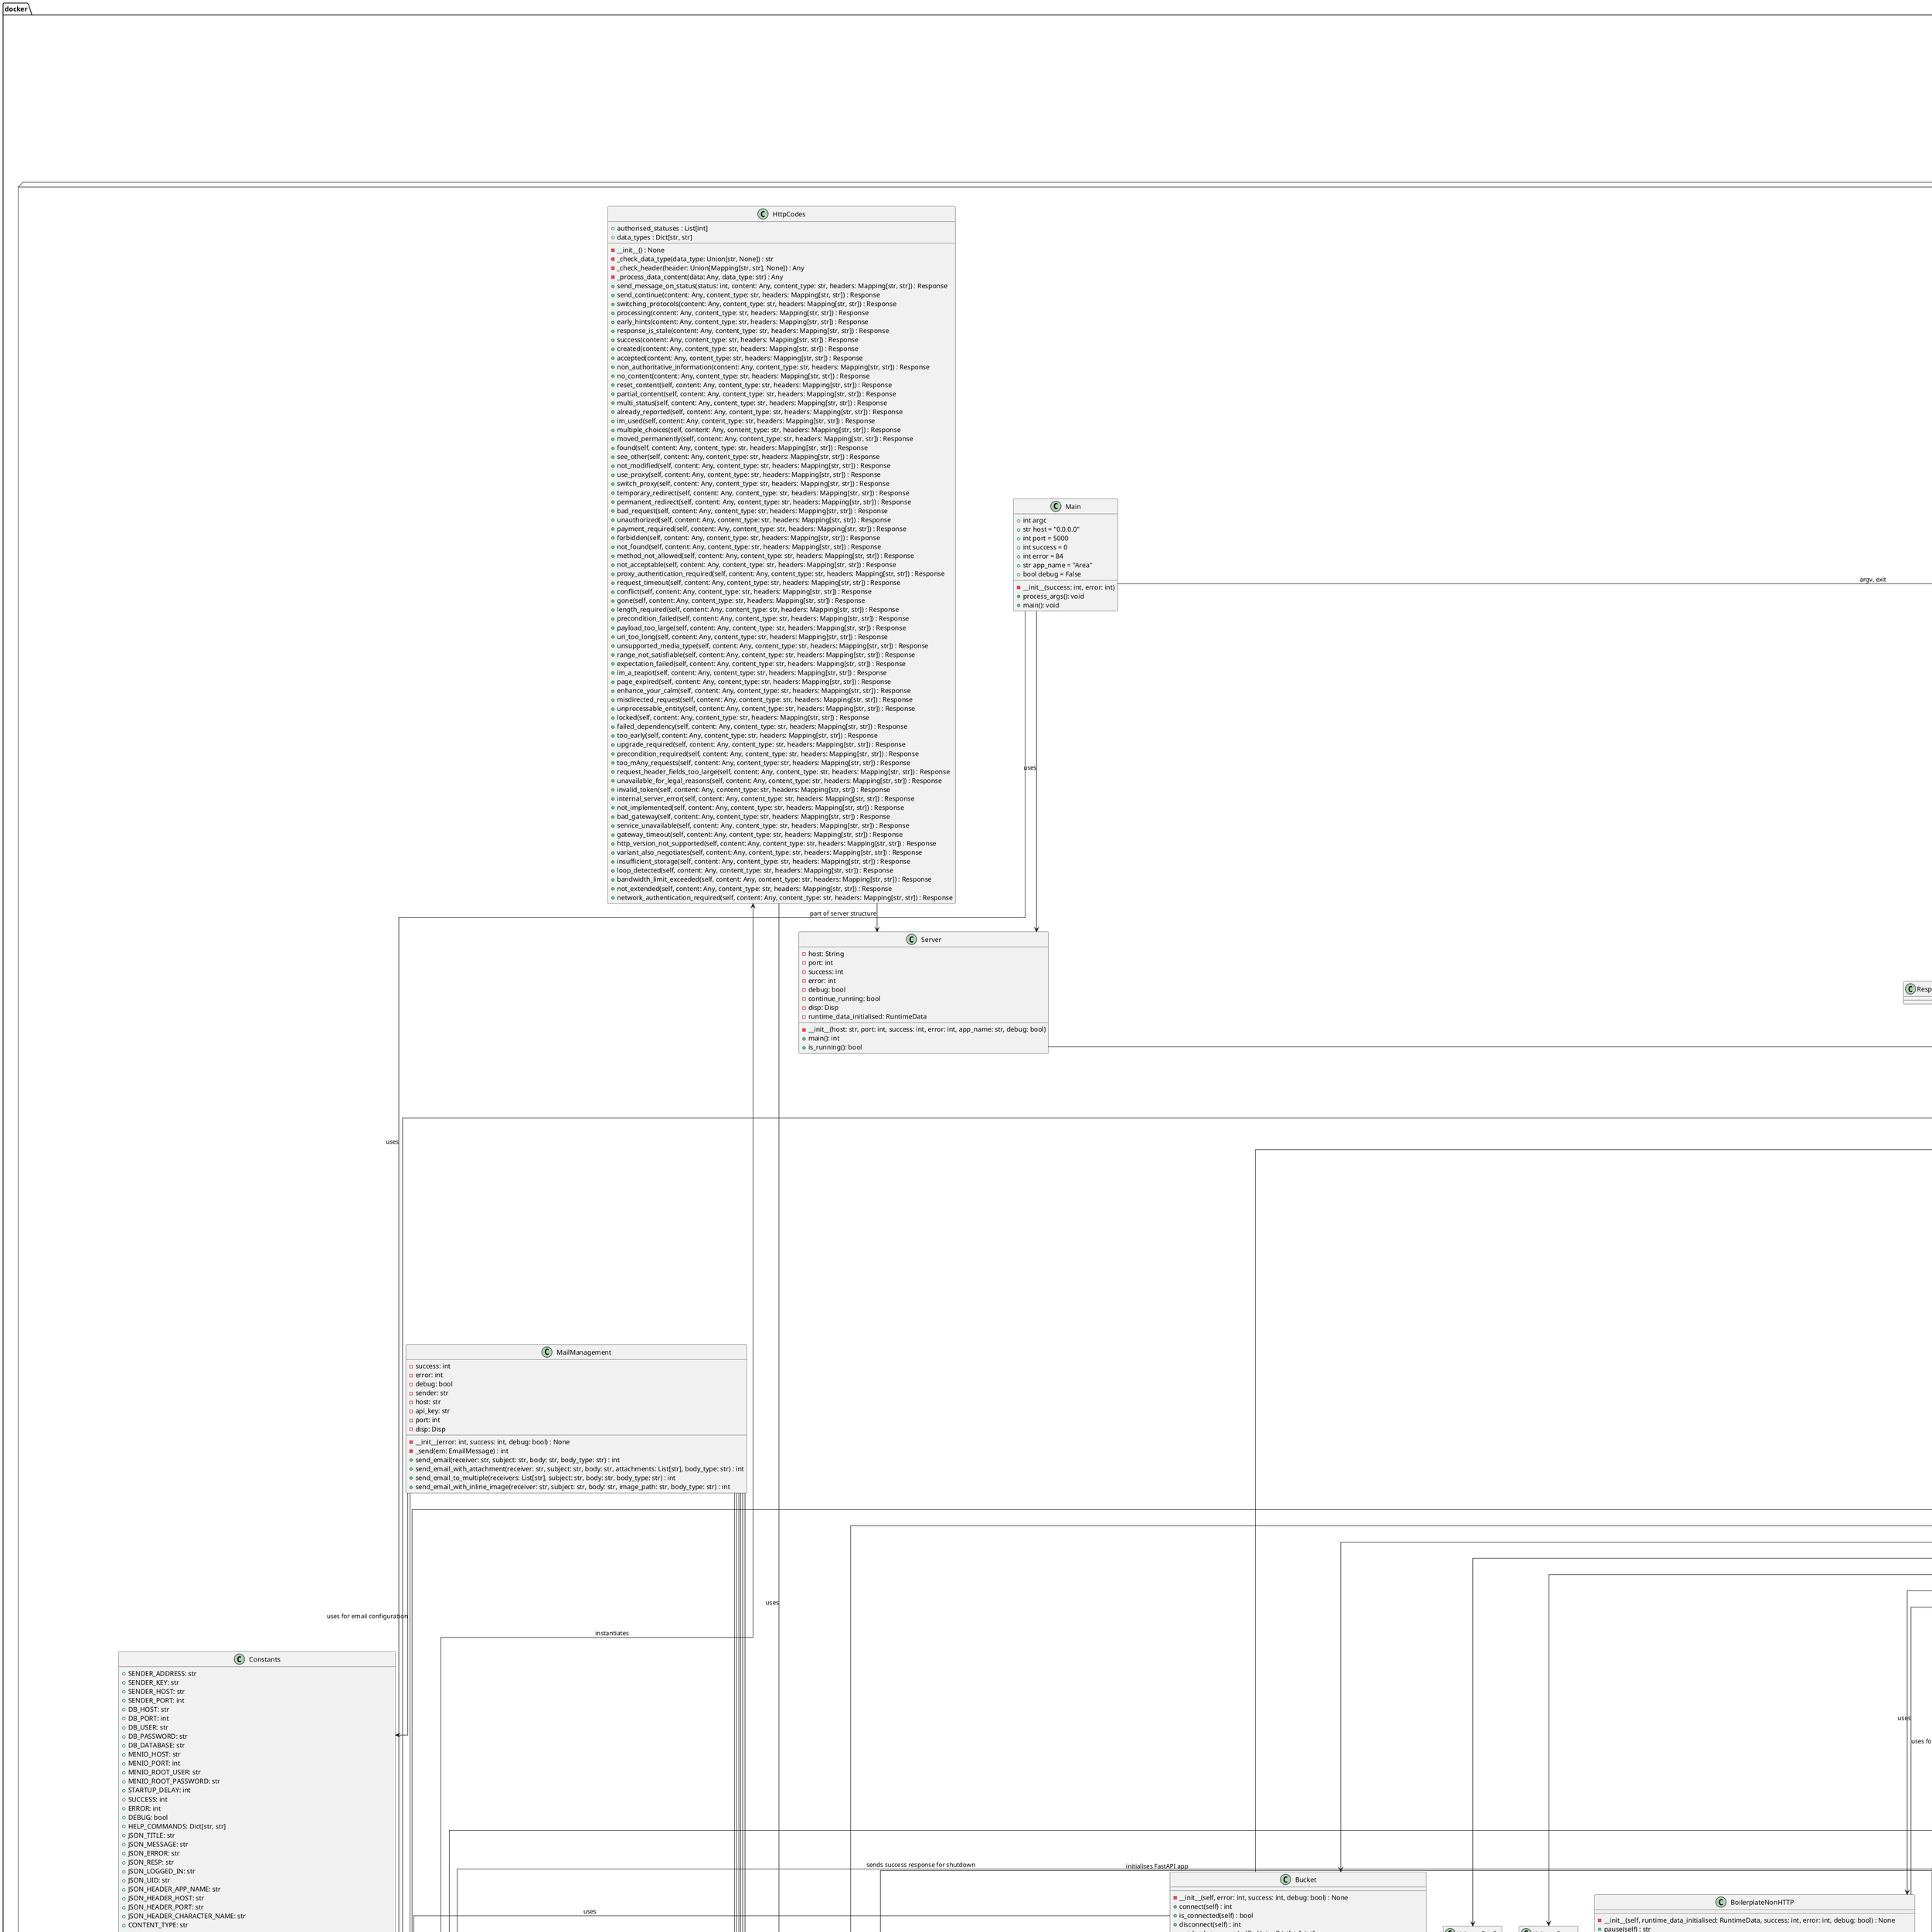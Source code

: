 @startuml main

allow_mixing
skinparam linetype ortho

namespace docker {
    
    node "minio (S3 Bucket)" as minio {
        entity "S3 Bucket: image-storage" {
            entity "Image files"
            entity "Metadata"
        }
    }
    
    node "maria-db (Database)" as mariadb {
        entity "Actions" as actions {
            +id : bigint [PK]
            --
            name : varchar(400) [UNIQUE]
            trigger : mediumtext
            consequences : mediumtext
            author : bigint [FK -> Users.id]
            tags : longtext
        }

        entity "Services" as services {
            +id : bigint [PK]
            --
            name : varchar(200) [UNIQUE]
            url : varchar(2048) [UNIQUE, HASH]
            key : varchar(1024)
            Categorie : varchar(200)
            frequency : bigint
            type : varchar(200)
            tags : longtext
            created_at : datetime
        }

        entity "UserServices" as userservices {
            +id : bigint [PK]
            --
            user_id : bigint [FK -> Users.id]
            service_id : bigint [FK -> Services.id]
            area_id : bigint [FK -> Actions.id]
        }

        entity "Users" as users {
            +id : bigint [PK]
            --
            username : varchar(200)
            email : varchar(320) [UNIQUE]
            password : varchar(1000)
            method : varchar(200)
        }

        ' Relationships
        actions ||--o{ userservices : "Referenced by"
        services ||--o{ userservices : "Referenced by"
        users ||--o{ userservices : "Referenced by"
        users ||--o{ actions : "Author"
    }

    node "server (Backend Server)" as server {
        !define ENV <.env>
        !define TOML <config.toml>

        ' Main class to bootstrap the server in standalone mode
        class Main {
            +int argc
            +str host = "0.0.0.0"
            +int port = 5000
            +int success = 0
            +int error = 84
            +str app_name = "Area"
            +bool debug = False

            -__init__(success: int, error: int)
            +process_args(): void
            +main(): void
        }

        ' Server class used to initialize and run the server
        class Server {
            - host: String
            - port: int
            - success: int
            - error: int
            - debug: bool
            - continue_running: bool
            - disp: Disp
            - runtime_data_initialised: RuntimeData
            -__init__(host: str, port: int, success: int, error: int, app_name: str, debug: bool)
            +main(): int
            +is_running(): bool
        }

        ' The Http Codes class
        class HttpCodes {
            +authorised_statuses : List[int]
            +data_types : Dict[str, str]

            -__init__() : None
            -_check_data_type(data_type: Union[str, None]) : str
            -_check_header(header: Union[Mapping[str, str], None]) : Any
            -_process_data_content(data: Any, data_type: str) : Any
            +send_message_on_status(status: int, content: Any, content_type: str, headers: Mapping[str, str]) : Response
            +send_continue(content: Any, content_type: str, headers: Mapping[str, str]) : Response
            +switching_protocols(content: Any, content_type: str, headers: Mapping[str, str]) : Response
            +processing(content: Any, content_type: str, headers: Mapping[str, str]) : Response
            +early_hints(content: Any, content_type: str, headers: Mapping[str, str]) : Response
            +response_is_stale(content: Any, content_type: str, headers: Mapping[str, str]) : Response
            +success(content: Any, content_type: str, headers: Mapping[str, str]) : Response
            +created(content: Any, content_type: str, headers: Mapping[str, str]) : Response
            +accepted(content: Any, content_type: str, headers: Mapping[str, str]) : Response
            +non_authoritative_information(content: Any, content_type: str, headers: Mapping[str, str]) : Response
            +no_content(content: Any, content_type: str, headers: Mapping[str, str]) : Response
            +reset_content(self, content: Any, content_type: str, headers: Mapping[str, str]) : Response
            +partial_content(self, content: Any, content_type: str, headers: Mapping[str, str]) : Response
            +multi_status(self, content: Any, content_type: str, headers: Mapping[str, str]) : Response
            +already_reported(self, content: Any, content_type: str, headers: Mapping[str, str]) : Response
            +im_used(self, content: Any, content_type: str, headers: Mapping[str, str]) : Response
            +multiple_choices(self, content: Any, content_type: str, headers: Mapping[str, str]) : Response
            +moved_permanently(self, content: Any, content_type: str, headers: Mapping[str, str]) : Response
            +found(self, content: Any, content_type: str, headers: Mapping[str, str]) : Response
            +see_other(self, content: Any, content_type: str, headers: Mapping[str, str]) : Response
            +not_modified(self, content: Any, content_type: str, headers: Mapping[str, str]) : Response
            +use_proxy(self, content: Any, content_type: str, headers: Mapping[str, str]) : Response
            +switch_proxy(self, content: Any, content_type: str, headers: Mapping[str, str]) : Response
            +temporary_redirect(self, content: Any, content_type: str, headers: Mapping[str, str]) : Response
            +permanent_redirect(self, content: Any, content_type: str, headers: Mapping[str, str]) : Response
            +bad_request(self, content: Any, content_type: str, headers: Mapping[str, str]) : Response
            +unauthorized(self, content: Any, content_type: str, headers: Mapping[str, str]) : Response
            +payment_required(self, content: Any, content_type: str, headers: Mapping[str, str]) : Response
            +forbidden(self, content: Any, content_type: str, headers: Mapping[str, str]) : Response
            +not_found(self, content: Any, content_type: str, headers: Mapping[str, str]) : Response
            +method_not_allowed(self, content: Any, content_type: str, headers: Mapping[str, str]) : Response
            +not_acceptable(self, content: Any, content_type: str, headers: Mapping[str, str]) : Response
            +proxy_authentication_required(self, content: Any, content_type: str, headers: Mapping[str, str]) : Response
            +request_timeout(self, content: Any, content_type: str, headers: Mapping[str, str]) : Response
            +conflict(self, content: Any, content_type: str, headers: Mapping[str, str]) : Response
            +gone(self, content: Any, content_type: str, headers: Mapping[str, str]) : Response
            +length_required(self, content: Any, content_type: str, headers: Mapping[str, str]) : Response
            +precondition_failed(self, content: Any, content_type: str, headers: Mapping[str, str]) : Response
            +payload_too_large(self, content: Any, content_type: str, headers: Mapping[str, str]) : Response
            +uri_too_long(self, content: Any, content_type: str, headers: Mapping[str, str]) : Response
            +unsupported_media_type(self, content: Any, content_type: str, headers: Mapping[str, str]) : Response
            +range_not_satisfiable(self, content: Any, content_type: str, headers: Mapping[str, str]) : Response
            +expectation_failed(self, content: Any, content_type: str, headers: Mapping[str, str]) : Response
            +im_a_teapot(self, content: Any, content_type: str, headers: Mapping[str, str]) : Response
            +page_expired(self, content: Any, content_type: str, headers: Mapping[str, str]) : Response
            +enhance_your_calm(self, content: Any, content_type: str, headers: Mapping[str, str]) : Response
            +misdirected_request(self, content: Any, content_type: str, headers: Mapping[str, str]) : Response
            +unprocessable_entity(self, content: Any, content_type: str, headers: Mapping[str, str]) : Response
            +locked(self, content: Any, content_type: str, headers: Mapping[str, str]) : Response
            +failed_dependency(self, content: Any, content_type: str, headers: Mapping[str, str]) : Response
            +too_early(self, content: Any, content_type: str, headers: Mapping[str, str]) : Response
            +upgrade_required(self, content: Any, content_type: str, headers: Mapping[str, str]) : Response
            +precondition_required(self, content: Any, content_type: str, headers: Mapping[str, str]) : Response
            +too_mAny_requests(self, content: Any, content_type: str, headers: Mapping[str, str]) : Response
            +request_header_fields_too_large(self, content: Any, content_type: str, headers: Mapping[str, str]) : Response
            +unavailable_for_legal_reasons(self, content: Any, content_type: str, headers: Mapping[str, str]) : Response
            +invalid_token(self, content: Any, content_type: str, headers: Mapping[str, str]) : Response
            +internal_server_error(self, content: Any, content_type: str, headers: Mapping[str, str]) : Response
            +not_implemented(self, content: Any, content_type: str, headers: Mapping[str, str]) : Response
            +bad_gateway(self, content: Any, content_type: str, headers: Mapping[str, str]) : Response
            +service_unavailable(self, content: Any, content_type: str, headers: Mapping[str, str]) : Response
            +gateway_timeout(self, content: Any, content_type: str, headers: Mapping[str, str]) : Response
            +http_version_not_supported(self, content: Any, content_type: str, headers: Mapping[str, str]) : Response
            +variant_also_negotiates(self, content: Any, content_type: str, headers: Mapping[str, str]) : Response
            +insufficient_storage(self, content: Any, content_type: str, headers: Mapping[str, str]) : Response
            +loop_detected(self, content: Any, content_type: str, headers: Mapping[str, str]) : Response
            +bandwidth_limit_exceeded(self, content: Any, content_type: str, headers: Mapping[str, str]) : Response
            +not_extended(self, content: Any, content_type: str, headers: Mapping[str, str]) : Response
            +network_authentication_required(self, content: Any, content_type: str, headers: Mapping[str, str]) : Response
        }

        class PasswordHandling {
            -debug : bool
            -success : int
            -error : int
            -salt_rounds : int
            -disp : Disp

            -__init__(error: int, success: int, debug: bool) : None
            +hash_password(password: str) : str
            +check_password(password: str, password_hash: bytes) : bool
        }

        ' Define the ServerPaths class and its attributes/methods
        class ServerPaths {
            -runtime_data_initialised: RuntimeData
            -success: int
            -error: int
            -routes: List[Dict[str, Any]]
            -debug: bool
            -disp: Disp

            -__init__(runtime_data: RuntimeData, success: int, error: int, debug: bool) : None
            +add_path(path: str, endpoint: object, method: Union[str, List[str]]) : int
            +load_default_paths_initialised() : None
            +inject_routes() : None
        }

        ' Define the ServerManagement class
        class ServerManagement {
            -runtime_data_initialised: RuntimeData
            -error: int
            -success: int
            -debug: bool
            -disp: Disp

            -__init__(runtime_data: RuntimeData, error: int, success: int, debug: bool) : None
            -__del__() : None
            +is_server_alive() : bool
            +is_server_running() : bool
            +shutdown() : Response
            +initialise_classes() : None
        }

        class Endpoints {
            -__init__(runtime_data: RuntimeData, success: int, error: int, debug: bool)
            +my_test_component() : Response
            +get_welcome(request: Request) : Response
            +post_login(request: Request) : Response
            +put_register(request: Request) : Response
            +get_s3_bucket_names(request: Request) : Response
            +get_table(request: Request) : Response
            +post_stop_server(request: Request) : Response
        }

        class RuntimeData {
            +const: CONST
            +host: str
            +port: int
            +error: int
            +success: int
            +app_name: str
            +user_data: Dict[Dict[str, Any]]
            +app: FastAPI
            +database_link: SQL
            +bucket_link: Bucket
            +json_header: Dict[str, Any]
            +config: uvicorn.Config
            +server: uvicorn.Server
            +server_running: bool
            +continue_running: bool
            +thread_cache_continue: bool
            +server_management_initialised: ServerManagement
            +boilerplate_responses_initialised: BoilerplateResponses
            +boilerplate_incoming_initialised: BoilerplateIncoming
            +boilerplate_non_http_initialised: BoilerplateNonHTTP
            +paths_initialised: ServerPaths
            +endpoints_initialised: Endpoints
        }

        class Constants {
            -_get_environement_variable(environement: dotenv, variable_name: str) : str
            -_get_toml_variable(toml_conf: dict, section: str, key: str, default: Union[str, None]) : str
            +SENDER_ADDRESS: str
            +SENDER_KEY: str
            +SENDER_HOST: str
            +SENDER_PORT: int
            +DB_HOST: str
            +DB_PORT: int
            +DB_USER: str
            +DB_PASSWORD: str
            +DB_DATABASE: str
            +MINIO_HOST: str
            +MINIO_PORT: int
            +MINIO_ROOT_USER: str
            +MINIO_ROOT_PASSWORD: str
            +STARTUP_DELAY: int
            +SUCCESS: int
            +ERROR: int
            +DEBUG: bool
            +HELP_COMMANDS: Dict[str, str]
            +JSON_TITLE: str
            +JSON_MESSAGE: str
            +JSON_ERROR: str
            +JSON_RESP: str
            +JSON_LOGGED_IN: str
            +JSON_UID: str
            +JSON_HEADER_APP_NAME: str
            +JSON_HEADER_HOST: str
            +JSON_HEADER_PORT: str
            +JSON_HEADER_CHARACTER_NAME: str
            +CONTENT_TYPE: str
            +CHAR_NODE_KEY: str
            +CHAR_ACTIVE_KEY: str
            +CHAR_NAME_KEY: str
            +CHAR_UID_KEY: str
            +USERNAME_INDEX_DB: int
            +PASSWORD_INDEX_DB: int
            +FIRSTNAME_INDEX_DB: int
            +LASTNAME_INDEX_DB: int
            +BIRTHDAY_INDEX_DB: int
            +GENDER_INDEX_DB: int
            +ROLE_INDEX_DB: int
            +UD_USERNAME_KEY: str
            +UD_FIRSTNAME_KEY: str
            +UD_LASTNAME_KEY: str
            +UD_BIRTHDAY_KEY: str
            +UD_GENDER_KEY: str
            +UD_ROLE_KEY: str
            +UD_ADMIN_KEY: str
            +UD_LOGIN_TIME_KEY: str
            +UD_LOGGED_IN_KEY: str
            +PATH_KEY: str
            +ENDPOINT_KEY: str
            +METHOD_KEY: str
            +ALLOWED_METHODS: List[str]
            +REQUEST_TOKEN_KEY: str
            +REQUEST_BEARER_KEY: str
            +THREAD_CACHE_REFRESH_DELAY: int
            +UA_TOKEN_LIFESPAN: int
            +UA_EMAIL_KEY: str
            +UA_LIFESPAN_KEY: str
        }

        class RuntimeData {
            - host: String
            - port: int
            - app_name: String
            - server_management_initialised: ServerManagement
            - boilerplate_responses_initialised: BoilerplateResponses
            - boilerplate_incoming_initialised: BoilerplateIncoming
            - boilerplate_non_http_initialised: BoilerplateNonHTTP
            - paths_initialised: ServerPaths
            - database_link: SQL
            - bucket_link: Bucket
            - endpoints_initialised: Endpoints
        }

        class ServerManagement {
            + initialise_classes()
            + is_server_running(): bool
        }

        class RuntimeData {
            +app: FastAPI
            +host: str
            +port: int
            +config: Config
            +server: Server
            +continue_running: bool
            +database_link: DatabaseLink
            +bucket_link: BucketLink
            +boilerplate_responses_initialised: BoilerplateResponses
            +json_header: dict
        }

        class MailManagement {
            -success: int
            -error: int
            -debug: bool
            -sender: str
            -host: str
            -api_key: str
            -port: int
            -disp: Disp

            -__init__(error: int, success: int, debug: bool) : None
            -_send(em: EmailMessage) : int
            +send_email(receiver: str, subject: str, body: str, body_type: str) : int
            +send_email_with_attachment(receiver: str, subject: str, body: str, attachments: List[str], body_type: str) : int
            +send_email_to_multiple(receivers: List[str], subject: str, body: str, body_type: str) : int
            +send_email_with_inline_image(receiver: str, subject: str, body: str, image_path: str, body_type: str) : int
        }

        class BoilerplateNonHTTP {
            -__init__(self, runtime_data_initialised: RuntimeData, success: int, error: int, debug: bool) : None
            +pause(self) : str
            +set_lifespan(self, seconds:int) : datetime
            +generate_token(self) : str
            +server_show_item_content(self, function_name: str, item_name: str, item: object, show: bool) : None
            +check_date(self, date: str) : bool
            +check_database_health(self) : None
        }

        class BoilerplateResponses {
            -__init__(self, runtime_data: RuntimeData, debug: bool = False) : None
            +build_response_body(self, title: str, message: str, resp: Any, token: Union[str, None], error: bool) : Dict[str, Any]
            +invalid_token(self, title: str) : Response
            +not_logged_in(self, title: str) : Response
            +login_failed(self, title: str) : Response
            +insuffisant_rights(self, title: str, token: str) : Response
        }

        class BoilerplateIncoming {
            -__init__(self, runtime_data: RuntimeData, error: int, success: int, debug: bool) -> None
            +token_correct(self, request: Request) : bool
            +logged_in(self, request: Request) : bool
            +log_user_in(self, email: str) : Dict[str, Any]
            +get_token_if_present(self, request: Request) : Union[str, None]
            +async get_body(self, request: Request) : Dict[str, Any]
            +log_user_out(self, token: str) : Dict[str, Any]
        }

        class Injection {
            -__init__(self, error: int , success: int, debug: bool) : None
            -_perror(self, string: str) : None
            -_is_base64(self, string: str) : bool
            +check_if_symbol_sql_injection(self, string: Union[str, List[str]]) : bool
            +check_if_command_sql_injection(self, string: Union[str, List[str]]) : bool
            +check_if_logic_gate_sql_injection(self, string: Union[str, List[str]]) : bool
            +check_if_symbol_and_command_injection(self, string: Union[str, List[str]]) : bool
            +check_if_symbol_and_logic_gate_injection(self, string: Union[str, List[str]]) : bool
            +check_if_command_and_logic_gate_injection(self, string: Union[str, List[str]]) : bool
            +check_if_sql_injection(self, string: Union[str, List[str]]) : bool
            +check_if_injections_in_strings(self, array_of_strings: Union[str, List[str], List[List[str]]]) : bool
            +run_test(self, title: str, array: List[str], function: object, expected_response: bool, global_status: int) : int
            +test_injection_class(self) -> int
        }

        class SQL {
            -__init__(self, url: str, port: int, username: str, password: str, db_name: str, success: int, error: int, debug: bool) : None
            -_save(self) : int
            -__del__(self) : None
            -_reconnect(self) : None
            -_get_correct_now_value(self) : str
            -_check_sql_cell(self, cell: str) : str
            -_protect_sql_cell(self, cell: str) : str
            -_get_correct_current_date_value(self) : str
            -_compile_update_line(self, line: List, column: List, column_length) : str
            -_run_editing_command(self, sql_query: str, table: str, action_type: str = "update") : int
            -_process_sql_line(self, line: List[str], column: List[str], column_length: int = (-1)) : str
            -_beautify_table(self, column_names: List[str], table_content: List[List[Any]]) : Union[List[Dict[str, Any]], int]
            +is_connected(self) : bool
            +get_table_names(self) : List[str]
            +describe_table(self, table: str) : List[Any]
            +get_table_column_names(self, table_name: str) : Union[List[str], int]
            +connect_to_db(self, username: str, password: str, db_name: str) : None
            +insert_data_into_table(self, table: str, data: Union[List[List[str]], List[str]], column: Union[List[str], None]) : int
            +get_data_from_table(self, table: str, column: Union[str, List[str]], where: Union[str, List[str]], beautify: bool) : Union[int, List[Dict[str, Any]]]
            +get_table_size(self, table: str, column: Union[str, List[str]], where: Union[str, List[str]]) : Union[int]
            +update_data_in_table(self, table: str, data: List[str], column: List, where: Union[str, List[str]]) : int
            +insert_or_update_data_into_table(self, table: str, data: Union[List[List[str]], List[str]], column: Union[List[str], None]) : int
            +remove_data_from_table(self, table: str, where: Union[str, List[str]]) : int
            +disconnect_db(self) : int
        }

        class Bucket {
            -__init__(self, error: int, success: int, debug: bool) : None
            +connect(self) : int
            +is_connected(self) : bool
            +disconnect(self) : int
            +get_bucket_names(self) : Union[List[str], int]
            +create_bucket(self, bucket_name: str) : int
            +upload_file(self, bucket_name: str, file_path: str, key_name: Optional[str]) : int
            +download_file(self, bucket_name: str, key_name: str, destination_path: str) : int
            +delete_file(self, bucket_name: str, key_name: str) : int
            +delete_bucket(self, bucket_name: str) : int
            +get_bucket_files(self, bucket_name: str) : Union[List[str], int]
            +get_bucket_file(self, bucket_name: str, key_name: str) : Union[Dict[str, Any], int]
        }

        ' Define the components module
        package "components" {
            class re <<imported>>
            class HCI <<imported>>
            class uuid <<imported>>
            class boto3 <<imported>>
            class CONST <<imported>>
            class IDISP <<imported>>
            class base64 <<imported>>
            class mariadb <<imported>>
            class datetime <<imported>>
            class timedelta <<imported>>
            class TOMLConfig <<imported>>
            package botocore {
                class client <<imported>>
                class exceptions <<imported>>
            }
            class Environment {
                +dotenv
                +ENV: Dict[str, str]
            }
            package "ssl" {
                class SSLContext {
                    +create_default_context() : SSLContext
                }
            }
            package "smtplib" {
                class SMTP_SSL {
                    +login(username: str, password: str) : None
                    +send_message(em: EmailMessage) : None
                }
            }
            package "email" {
                class EmailMessage {
                    +add_alternative(body: str, subtype: str) : None
                    +set_content(body: str) : None
                    +add_related(data: bytes, maintype: str, subtype: str, cid: str) : None
                    +add_attachment(data: bytes, maintype: str, subtype: str, filename: str) : None
                }
                
                class encoders {
                    +encode_base64(part: MIMEBase) : None
                }
                
                class MIMEBase {
                    +set_payload(data: bytes) : None
                    +add_header(key: str, value: str) : None
                }
                
                class make_msgid
            }
            package "display_tty" {
                class Disp {
                    +log_debug(msg: str, title:str) : None
                    +log_info(msg: str, title:str) : None
                    +log_warning(msg: str, title:str): None
                    +log_error(msg: str, title:str) : None
                    +log_critical(msg: str, title:str) : None
                }
                TOML_CONF : const
                FILE_DESCRIPTOR : const
                SAVE_TO_FILE : const
                FILE_NAME : const
                TOML_CONF --> Disp : uses
                FILE_DESCRIPTOR --> Disp: uses
                SAVE_TO_FILE --> Disp: uses
                FILE_NAME --> Disp: uses
            }
            ' Define external components/modules
            package "fastapi" {
                class FastAPI {
                    +add_middleware() : None
                }
                
                class Response
            }

            package "uvicorn" {
                class Config {
                    +__init__(app: FastAPI, host: str, port: int) : None
                }
                
                class Server {
                    +handle_exit(sig: signal, frame: None) : None
                }
            }

            package "signal" {
                class signal {
                    +SIGTERM
                }
            }

            package "bcrypt" {
                class bcrypt <<imported>> {
                    +gensalt(rounds: int) : bytes
                    +hashpw(password: bytes, salt: bytes) : bytes
                    +checkpw(password: bytes, password_hash: bytes) : bool
                }
            }

        }

        ' Relationships between components
        ServerPaths --> RuntimeData : uses
        ServerPaths --> components.display_tty.Disp : logs information
        ServerPaths --> "0..*" Endpoints : adds paths for endpoints
        ServerPaths --> ALLOWED_METHODS : checks allowed methods
        PasswordHandling --> components.display_tty.Disp : uses
        PasswordHandling --> components.bcrypt.bcrypt : hashes and checks passwords
        MailManagement --> EmailMessage : uses for email handling
        MailManagement --> SMTP_SSL : uses for email sending
        MailManagement --> SSLContext : uses for secure connections
        MailManagement --> components.display_tty.Disp : uses for logging
        MailManagement --> Constants : uses for email configuration
        MailManagement --> encoders : uses for encoding attachments
        MailManagement --> components.MIMEBase : handles email attachments
        MailManagement --> make_msgid : generates inline image CID
        ServerManagement --> RuntimeData : uses for runtime data management
        ServerManagement --> components.display_tty.Disp : uses for logging
        ServerManagement --> components.fastapi.FastAPI : initialises FastAPI app
        ServerManagement --> components.uvicorn.CORSMiddleware : sets up CORS policies
        ServerManagement --> components.uvicorn.Config : creates Uvicorn config
        ServerManagement --> components.uvicorn.Server : manages Uvicorn server operations
        ServerManagement --> components.signal.signal : uses signal handling for server shutdown
        ServerManagement --> DatabaseLink : disconnects database during shutdown
        ServerManagement --> BucketLink : disconnects bucket during shutdown
        ServerManagement --> BoilerplateResponses : builds shutdown response body
        ServerManagement --> HCI : sends success response for shutdown
        PasswordHandling --> Endpoints
        components.display_tty.Disp --> Endpoints
        Endpoints --> RuntimeData
        Endpoints --> HCI
        Endpoints --> CONST
        Endpoints --> components.display_tty.Disp
        SQL --> Endpoints
        Bucket --> Endpoints
        Server --> Endpoints
        Incoming --> Endpoints
        Responses --> Endpoints
        RuntimeData --> components.CONST
        RuntimeData --> SQL
        RuntimeData --> Bucket
        RuntimeData --> components.fastapi.FastAPI
        RuntimeData --> UvicornConfig
        RuntimeData --> UvicornServer
        RuntimeData --> ServerManagement
        RuntimeData --> BoilerplateIncoming
        RuntimeData --> BoilerplateNonHTTP
        RuntimeData --> BoilerplateResponses
        RuntimeData --> ServerPaths
        RuntimeData --> Endpoints
        Constants --> Environment : Uses ENV variables
        Constants --> TOMLConfig : Loads config.toml data
        Constants --> IDISP : Logs warnings
        Environment --> components.dotenv : Loads .env
        TOMLConfig --> components.toml : Loads toml file
        components.IDISP --> components.Logger : Logs application-level messages
        Constants --> components.CONST: Initialised version
        BoilerplateNonHTTP --> components.re: uses
        BoilerplateNonHTTP --> components.uuid: uses
        BoilerplateNonHTTP --> components.datetime: uses
        BoilerplateNonHTTP --> components.timedelta: uses
        BoilerplateNonHTTP --> RuntimeData: uses
        BoilerplateNonHTTP --> components.display_tty.Disp: uses for logging
        BoilerplateResponses --> HCI: uses
        BoilerplateResponses --> RuntimeData: uses
        BoilerplateResponses --> components.display_tty.Disp: uses for logging
        BoilerplateIncoming --> RuntimeData: uses
        BoilerplateIncoming --> components.display_tty.Disp: uses for logging
        Injection --> base64: uses
        Injection --> components.Disp: uses
        SQL --> Injection: uses
        SQL --> components.mariadb: uses
        SQL --> components.display_tty.Disp: uses for logging
        Bucket --> components.boto3: users
        Bucket --> components.botocore.client: uses
        Bucket --> components.botocore.exceptions: uses
        Bucket --> components.display_tty.Disp: uses for logging
        Bucket --> components.CONST: uses


        ' Relationships between components
        HttpCodes -- Response : uses
        HttpCodes <-- HCI : instantiates
        HttpCodes --> Server : part of server structure

        ' Relationships between the classes and files
        Main --> Server : uses
        Main --> CONST : uses

        ' External interactions (argument processing)
        Main --> "sys" : argv, exit
    }

    node "client_web (Web Frontend)" as web {
        entity "Web Application"
    }

    node "client_mobile (Mobile Frontend)" as mobile {
        entity "Mobile Application"
    }

    ' Relationships to show dependencies between the containers
    server --> mariadb : Uses database
    web --> server : Connects to backend
    mobile <-- web : Depends on mobile
    server --> minio : Connects to S3 for image storage

}

@enduml
